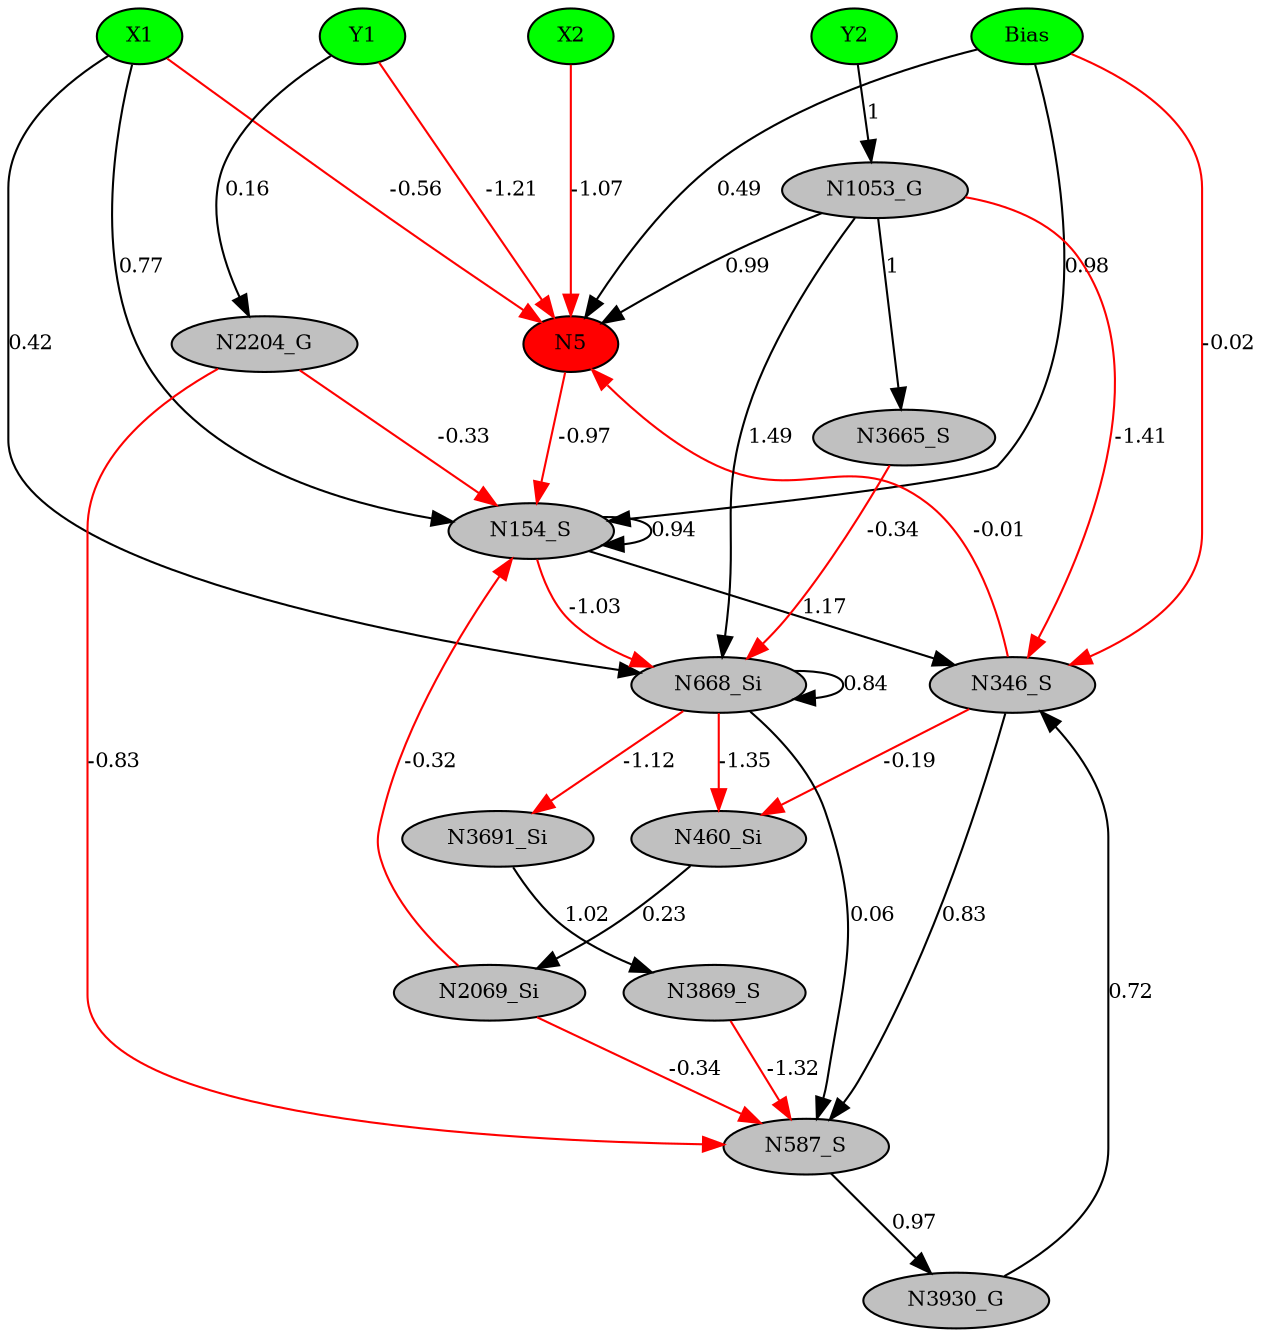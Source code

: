 digraph g { 
N0 [shape=ellipse, label=Bias,fontsize=10,height=0.1,width=0.1,style=filled,fillcolor=green]
N1[shape=ellipse label=X1,fontsize=10,height=0.1,width=0.1,style=filled,fillcolor=green]
N2[shape=ellipse label=Y1,fontsize=10,height=0.1,width=0.1,style=filled,fillcolor=green]
N3[shape=ellipse label=X2,fontsize=10,height=0.1,width=0.1,style=filled,fillcolor=green]
N4[shape=ellipse label=Y2,fontsize=10,height=0.1,width=0.1,style=filled,fillcolor=green]
N5[shape=ellipse,fontsize = 10, height = 0.1, width = 0.1, style = filled, fillcolor = red]
N154[shape=ellipse, label=N154_S,fontsize=10,height=0.1,width=0.1,style=filled,fillcolor=gray]
N346[shape=ellipse, label=N346_S,fontsize=10,height=0.1,width=0.1,style=filled,fillcolor=gray]
N460[shape=ellipse, label=N460_Si,fontsize=10,height=0.1,width=0.1,style=filled,fillcolor=gray]
N587[shape=ellipse, label=N587_S,fontsize=10,height=0.1,width=0.1,style=filled,fillcolor=gray]
N668[shape=ellipse, label=N668_Si,fontsize=10,height=0.1,width=0.1,style=filled,fillcolor=gray]
N1053[shape=ellipse, label=N1053_G,fontsize=10,height=0.1,width=0.1,style=filled,fillcolor=gray]
N2069[shape=ellipse, label=N2069_Si,fontsize=10,height=0.1,width=0.1,style=filled,fillcolor=gray]
N2204[shape=ellipse, label=N2204_G,fontsize=10,height=0.1,width=0.1,style=filled,fillcolor=gray]
N3665[shape=ellipse, label=N3665_S,fontsize=10,height=0.1,width=0.1,style=filled,fillcolor=gray]
N3691[shape=ellipse, label=N3691_Si,fontsize=10,height=0.1,width=0.1,style=filled,fillcolor=gray]
N3869[shape=ellipse, label=N3869_S,fontsize=10,height=0.1,width=0.1,style=filled,fillcolor=gray]
N3930[shape=ellipse, label=N3930_G,fontsize=10,height=0.1,width=0.1,style=filled,fillcolor=gray]
N0 -> N5 [color=black] [ label=0.49,fontsize=10]
N1 -> N5 [color=red] [arrowType=inv][ label=-0.56,fontsize=10]
N3 -> N5 [color=red] [arrowType=inv][ label=-1.07,fontsize=10]
N2 -> N5 [color=red] [arrowType=inv][ label=-1.21,fontsize=10]
N0 -> N154 [color=black] [ label=0.98,fontsize=10]
N346 -> N5 [color=red] [arrowType=inv][ label=-0.01,fontsize=10]
N0 -> N346 [color=red] [arrowType=inv][ label=-0.02,fontsize=10]
N154 -> N668 [color=red] [arrowType=inv][ label=-1.03,fontsize=10]
N668 -> N460 [color=red] [arrowType=inv][ label=-1.35,fontsize=10]
N154 -> N154 [color=black] [ label=0.94,fontsize=10]
N346 -> N460 [color=red] [arrowType=inv][ label=-0.19,fontsize=10]
N668 -> N587 [color=black] [ label=0.06,fontsize=10]
N4 -> N1053 [color=black] [ label=1,fontsize=10]
N1053 -> N5 [color=black] [ label=0.99,fontsize=10]
N1053 -> N346 [color=red] [arrowType=inv][ label=-1.41,fontsize=10]
N346 -> N587 [color=black] [ label=0.83,fontsize=10]
N1053 -> N668 [color=black] [ label=1.49,fontsize=10]
N460 -> N2069 [color=black] [ label=0.23,fontsize=10]
N2069 -> N587 [color=red] [arrowType=inv][ label=-0.34,fontsize=10]
N1 -> N668 [color=black] [ label=0.42,fontsize=10]
N2 -> N2204 [color=black] [ label=0.16,fontsize=10]
N2204 -> N154 [color=red] [arrowType=inv][ label=-0.33,fontsize=10]
N154 -> N346 [color=black] [ label=1.17,fontsize=10]
N668 -> N668 [color=black] [ label=0.84,fontsize=10]
N1 -> N154 [color=black] [ label=0.77,fontsize=10]
N5 -> N154 [color=red] [arrowType=inv][ label=-0.97,fontsize=10]
N1053 -> N3665 [color=black] [ label=1,fontsize=10]
N3665 -> N668 [color=red] [arrowType=inv][ label=-0.34,fontsize=10]
N668 -> N3691 [color=red] [arrowType=inv][ label=-1.12,fontsize=10]
N2069 -> N154 [color=red] [arrowType=inv][ label=-0.32,fontsize=10]
N3691 -> N3869 [color=black] [ label=1.02,fontsize=10]
N3869 -> N587 [color=red] [arrowType=inv][ label=-1.32,fontsize=10]
N587 -> N3930 [color=black] [ label=0.97,fontsize=10]
N3930 -> N346 [color=black] [ label=0.72,fontsize=10]
N2204 -> N587 [color=red] [arrowType=inv][ label=-0.83,fontsize=10]
 { rank=same; 
N5
 } 
 { rank=same; 
N1 ->N2 ->N3 ->N4 ->N0 [style=invis]
 } 
}
